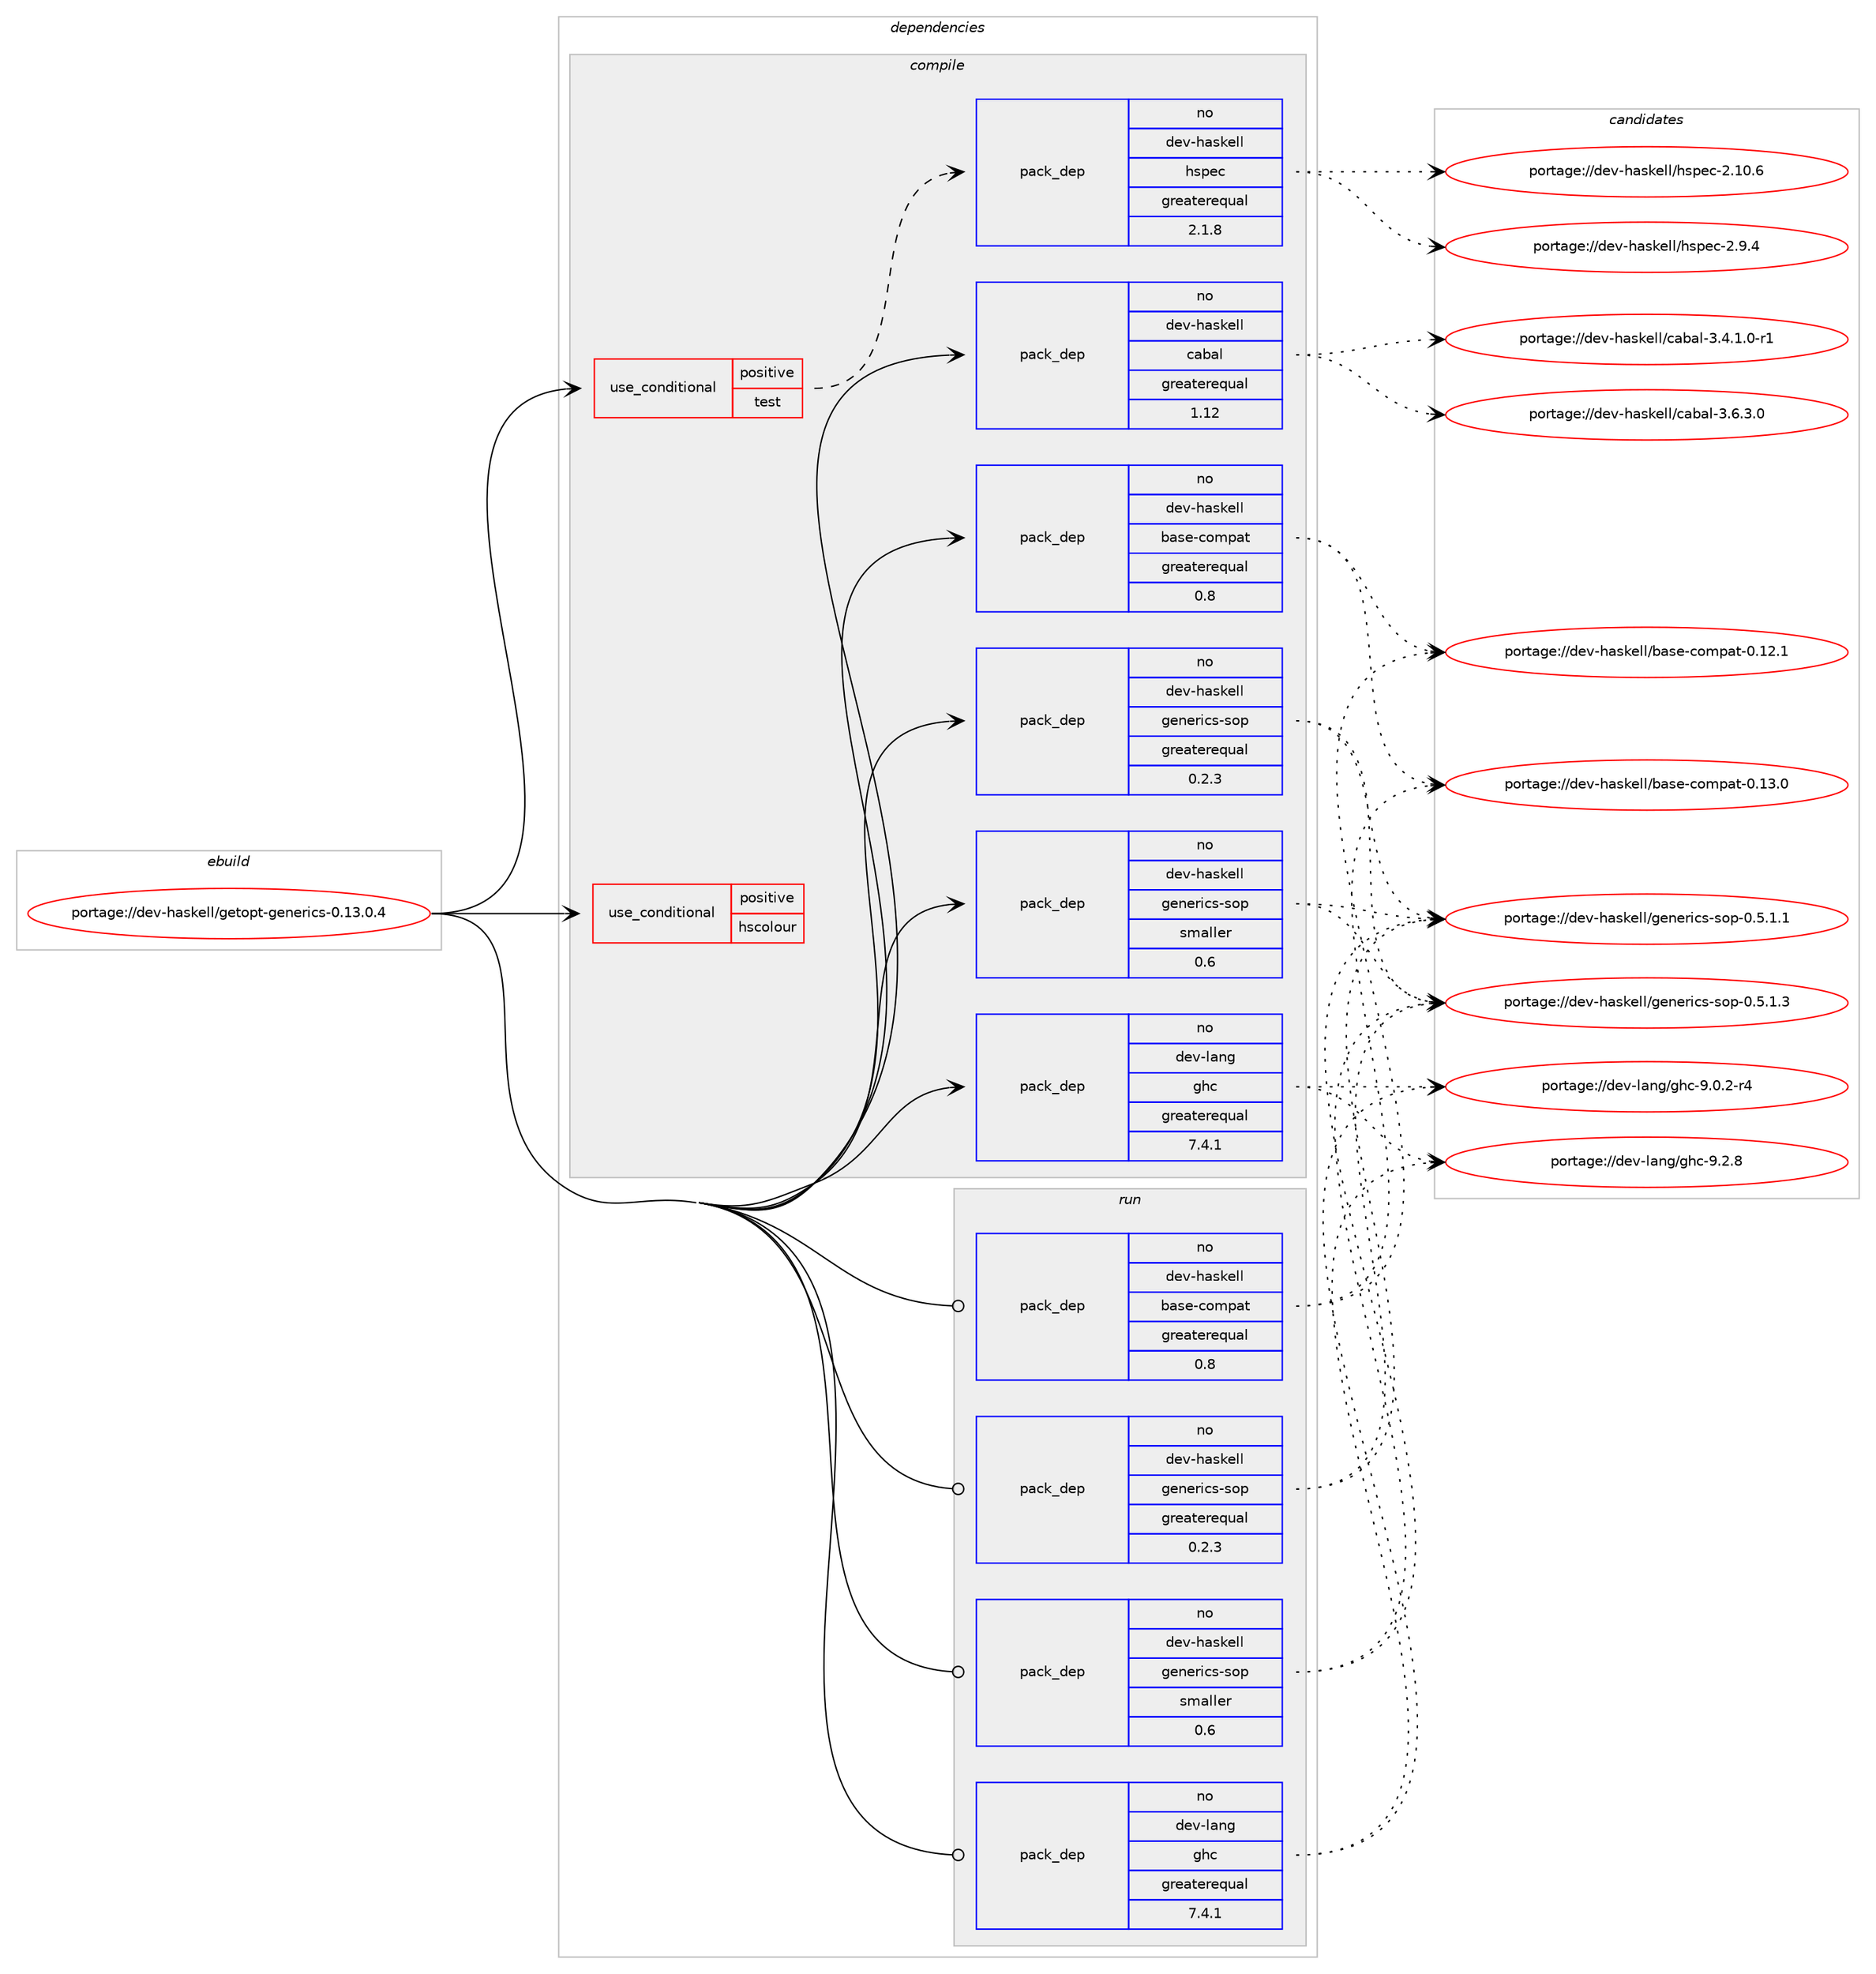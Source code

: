 digraph prolog {

# *************
# Graph options
# *************

newrank=true;
concentrate=true;
compound=true;
graph [rankdir=LR,fontname=Helvetica,fontsize=10,ranksep=1.5];#, ranksep=2.5, nodesep=0.2];
edge  [arrowhead=vee];
node  [fontname=Helvetica,fontsize=10];

# **********
# The ebuild
# **********

subgraph cluster_leftcol {
color=gray;
rank=same;
label=<<i>ebuild</i>>;
id [label="portage://dev-haskell/getopt-generics-0.13.0.4", color=red, width=4, href="../dev-haskell/getopt-generics-0.13.0.4.svg"];
}

# ****************
# The dependencies
# ****************

subgraph cluster_midcol {
color=gray;
label=<<i>dependencies</i>>;
subgraph cluster_compile {
fillcolor="#eeeeee";
style=filled;
label=<<i>compile</i>>;
subgraph cond19832 {
dependency37580 [label=<<TABLE BORDER="0" CELLBORDER="1" CELLSPACING="0" CELLPADDING="4"><TR><TD ROWSPAN="3" CELLPADDING="10">use_conditional</TD></TR><TR><TD>positive</TD></TR><TR><TD>hscolour</TD></TR></TABLE>>, shape=none, color=red];
# *** BEGIN UNKNOWN DEPENDENCY TYPE (TODO) ***
# dependency37580 -> package_dependency(portage://dev-haskell/getopt-generics-0.13.0.4,install,no,dev-haskell,hscolour,none,[,,],[],[])
# *** END UNKNOWN DEPENDENCY TYPE (TODO) ***

}
id:e -> dependency37580:w [weight=20,style="solid",arrowhead="vee"];
subgraph cond19833 {
dependency37581 [label=<<TABLE BORDER="0" CELLBORDER="1" CELLSPACING="0" CELLPADDING="4"><TR><TD ROWSPAN="3" CELLPADDING="10">use_conditional</TD></TR><TR><TD>positive</TD></TR><TR><TD>test</TD></TR></TABLE>>, shape=none, color=red];
subgraph pack16799 {
dependency37582 [label=<<TABLE BORDER="0" CELLBORDER="1" CELLSPACING="0" CELLPADDING="4" WIDTH="220"><TR><TD ROWSPAN="6" CELLPADDING="30">pack_dep</TD></TR><TR><TD WIDTH="110">no</TD></TR><TR><TD>dev-haskell</TD></TR><TR><TD>hspec</TD></TR><TR><TD>greaterequal</TD></TR><TR><TD>2.1.8</TD></TR></TABLE>>, shape=none, color=blue];
}
dependency37581:e -> dependency37582:w [weight=20,style="dashed",arrowhead="vee"];
# *** BEGIN UNKNOWN DEPENDENCY TYPE (TODO) ***
# dependency37581 -> package_dependency(portage://dev-haskell/getopt-generics-0.13.0.4,install,no,dev-haskell,quickcheck,none,[,,],[],[])
# *** END UNKNOWN DEPENDENCY TYPE (TODO) ***

# *** BEGIN UNKNOWN DEPENDENCY TYPE (TODO) ***
# dependency37581 -> package_dependency(portage://dev-haskell/getopt-generics-0.13.0.4,install,no,dev-haskell,safe,none,[,,],[],[])
# *** END UNKNOWN DEPENDENCY TYPE (TODO) ***

# *** BEGIN UNKNOWN DEPENDENCY TYPE (TODO) ***
# dependency37581 -> package_dependency(portage://dev-haskell/getopt-generics-0.13.0.4,install,no,dev-haskell,silently,none,[,,],[],[])
# *** END UNKNOWN DEPENDENCY TYPE (TODO) ***

}
id:e -> dependency37581:w [weight=20,style="solid",arrowhead="vee"];
subgraph pack16800 {
dependency37583 [label=<<TABLE BORDER="0" CELLBORDER="1" CELLSPACING="0" CELLPADDING="4" WIDTH="220"><TR><TD ROWSPAN="6" CELLPADDING="30">pack_dep</TD></TR><TR><TD WIDTH="110">no</TD></TR><TR><TD>dev-haskell</TD></TR><TR><TD>base-compat</TD></TR><TR><TD>greaterequal</TD></TR><TR><TD>0.8</TD></TR></TABLE>>, shape=none, color=blue];
}
id:e -> dependency37583:w [weight=20,style="solid",arrowhead="vee"];
# *** BEGIN UNKNOWN DEPENDENCY TYPE (TODO) ***
# id -> package_dependency(portage://dev-haskell/getopt-generics-0.13.0.4,install,no,dev-haskell,base-orphans,none,[,,],any_same_slot,[use(optenable(profile),none)])
# *** END UNKNOWN DEPENDENCY TYPE (TODO) ***

subgraph pack16801 {
dependency37584 [label=<<TABLE BORDER="0" CELLBORDER="1" CELLSPACING="0" CELLPADDING="4" WIDTH="220"><TR><TD ROWSPAN="6" CELLPADDING="30">pack_dep</TD></TR><TR><TD WIDTH="110">no</TD></TR><TR><TD>dev-haskell</TD></TR><TR><TD>cabal</TD></TR><TR><TD>greaterequal</TD></TR><TR><TD>1.12</TD></TR></TABLE>>, shape=none, color=blue];
}
id:e -> dependency37584:w [weight=20,style="solid",arrowhead="vee"];
subgraph pack16802 {
dependency37585 [label=<<TABLE BORDER="0" CELLBORDER="1" CELLSPACING="0" CELLPADDING="4" WIDTH="220"><TR><TD ROWSPAN="6" CELLPADDING="30">pack_dep</TD></TR><TR><TD WIDTH="110">no</TD></TR><TR><TD>dev-haskell</TD></TR><TR><TD>generics-sop</TD></TR><TR><TD>greaterequal</TD></TR><TR><TD>0.2.3</TD></TR></TABLE>>, shape=none, color=blue];
}
id:e -> dependency37585:w [weight=20,style="solid",arrowhead="vee"];
subgraph pack16803 {
dependency37586 [label=<<TABLE BORDER="0" CELLBORDER="1" CELLSPACING="0" CELLPADDING="4" WIDTH="220"><TR><TD ROWSPAN="6" CELLPADDING="30">pack_dep</TD></TR><TR><TD WIDTH="110">no</TD></TR><TR><TD>dev-haskell</TD></TR><TR><TD>generics-sop</TD></TR><TR><TD>smaller</TD></TR><TR><TD>0.6</TD></TR></TABLE>>, shape=none, color=blue];
}
id:e -> dependency37586:w [weight=20,style="solid",arrowhead="vee"];
# *** BEGIN UNKNOWN DEPENDENCY TYPE (TODO) ***
# id -> package_dependency(portage://dev-haskell/getopt-generics-0.13.0.4,install,no,dev-haskell,tagged,none,[,,],any_same_slot,[use(optenable(profile),none)])
# *** END UNKNOWN DEPENDENCY TYPE (TODO) ***

subgraph pack16804 {
dependency37587 [label=<<TABLE BORDER="0" CELLBORDER="1" CELLSPACING="0" CELLPADDING="4" WIDTH="220"><TR><TD ROWSPAN="6" CELLPADDING="30">pack_dep</TD></TR><TR><TD WIDTH="110">no</TD></TR><TR><TD>dev-lang</TD></TR><TR><TD>ghc</TD></TR><TR><TD>greaterequal</TD></TR><TR><TD>7.4.1</TD></TR></TABLE>>, shape=none, color=blue];
}
id:e -> dependency37587:w [weight=20,style="solid",arrowhead="vee"];
}
subgraph cluster_compileandrun {
fillcolor="#eeeeee";
style=filled;
label=<<i>compile and run</i>>;
}
subgraph cluster_run {
fillcolor="#eeeeee";
style=filled;
label=<<i>run</i>>;
subgraph pack16805 {
dependency37588 [label=<<TABLE BORDER="0" CELLBORDER="1" CELLSPACING="0" CELLPADDING="4" WIDTH="220"><TR><TD ROWSPAN="6" CELLPADDING="30">pack_dep</TD></TR><TR><TD WIDTH="110">no</TD></TR><TR><TD>dev-haskell</TD></TR><TR><TD>base-compat</TD></TR><TR><TD>greaterequal</TD></TR><TR><TD>0.8</TD></TR></TABLE>>, shape=none, color=blue];
}
id:e -> dependency37588:w [weight=20,style="solid",arrowhead="odot"];
# *** BEGIN UNKNOWN DEPENDENCY TYPE (TODO) ***
# id -> package_dependency(portage://dev-haskell/getopt-generics-0.13.0.4,run,no,dev-haskell,base-orphans,none,[,,],any_same_slot,[use(optenable(profile),none)])
# *** END UNKNOWN DEPENDENCY TYPE (TODO) ***

subgraph pack16806 {
dependency37589 [label=<<TABLE BORDER="0" CELLBORDER="1" CELLSPACING="0" CELLPADDING="4" WIDTH="220"><TR><TD ROWSPAN="6" CELLPADDING="30">pack_dep</TD></TR><TR><TD WIDTH="110">no</TD></TR><TR><TD>dev-haskell</TD></TR><TR><TD>generics-sop</TD></TR><TR><TD>greaterequal</TD></TR><TR><TD>0.2.3</TD></TR></TABLE>>, shape=none, color=blue];
}
id:e -> dependency37589:w [weight=20,style="solid",arrowhead="odot"];
subgraph pack16807 {
dependency37590 [label=<<TABLE BORDER="0" CELLBORDER="1" CELLSPACING="0" CELLPADDING="4" WIDTH="220"><TR><TD ROWSPAN="6" CELLPADDING="30">pack_dep</TD></TR><TR><TD WIDTH="110">no</TD></TR><TR><TD>dev-haskell</TD></TR><TR><TD>generics-sop</TD></TR><TR><TD>smaller</TD></TR><TR><TD>0.6</TD></TR></TABLE>>, shape=none, color=blue];
}
id:e -> dependency37590:w [weight=20,style="solid",arrowhead="odot"];
# *** BEGIN UNKNOWN DEPENDENCY TYPE (TODO) ***
# id -> package_dependency(portage://dev-haskell/getopt-generics-0.13.0.4,run,no,dev-haskell,tagged,none,[,,],any_same_slot,[use(optenable(profile),none)])
# *** END UNKNOWN DEPENDENCY TYPE (TODO) ***

subgraph pack16808 {
dependency37591 [label=<<TABLE BORDER="0" CELLBORDER="1" CELLSPACING="0" CELLPADDING="4" WIDTH="220"><TR><TD ROWSPAN="6" CELLPADDING="30">pack_dep</TD></TR><TR><TD WIDTH="110">no</TD></TR><TR><TD>dev-lang</TD></TR><TR><TD>ghc</TD></TR><TR><TD>greaterequal</TD></TR><TR><TD>7.4.1</TD></TR></TABLE>>, shape=none, color=blue];
}
id:e -> dependency37591:w [weight=20,style="solid",arrowhead="odot"];
# *** BEGIN UNKNOWN DEPENDENCY TYPE (TODO) ***
# id -> package_dependency(portage://dev-haskell/getopt-generics-0.13.0.4,run,no,dev-lang,ghc,none,[,,],any_same_slot,[use(optenable(profile),none)])
# *** END UNKNOWN DEPENDENCY TYPE (TODO) ***

}
}

# **************
# The candidates
# **************

subgraph cluster_choices {
rank=same;
color=gray;
label=<<i>candidates</i>>;

subgraph choice16799 {
color=black;
nodesep=1;
choice1001011184510497115107101108108471041151121019945504649484654 [label="portage://dev-haskell/hspec-2.10.6", color=red, width=4,href="../dev-haskell/hspec-2.10.6.svg"];
choice10010111845104971151071011081084710411511210199455046574652 [label="portage://dev-haskell/hspec-2.9.4", color=red, width=4,href="../dev-haskell/hspec-2.9.4.svg"];
dependency37582:e -> choice1001011184510497115107101108108471041151121019945504649484654:w [style=dotted,weight="100"];
dependency37582:e -> choice10010111845104971151071011081084710411511210199455046574652:w [style=dotted,weight="100"];
}
subgraph choice16800 {
color=black;
nodesep=1;
choice100101118451049711510710110810847989711510145991111091129711645484649504649 [label="portage://dev-haskell/base-compat-0.12.1", color=red, width=4,href="../dev-haskell/base-compat-0.12.1.svg"];
choice100101118451049711510710110810847989711510145991111091129711645484649514648 [label="portage://dev-haskell/base-compat-0.13.0", color=red, width=4,href="../dev-haskell/base-compat-0.13.0.svg"];
dependency37583:e -> choice100101118451049711510710110810847989711510145991111091129711645484649504649:w [style=dotted,weight="100"];
dependency37583:e -> choice100101118451049711510710110810847989711510145991111091129711645484649514648:w [style=dotted,weight="100"];
}
subgraph choice16801 {
color=black;
nodesep=1;
choice1001011184510497115107101108108479997989710845514652464946484511449 [label="portage://dev-haskell/cabal-3.4.1.0-r1", color=red, width=4,href="../dev-haskell/cabal-3.4.1.0-r1.svg"];
choice100101118451049711510710110810847999798971084551465446514648 [label="portage://dev-haskell/cabal-3.6.3.0", color=red, width=4,href="../dev-haskell/cabal-3.6.3.0.svg"];
dependency37584:e -> choice1001011184510497115107101108108479997989710845514652464946484511449:w [style=dotted,weight="100"];
dependency37584:e -> choice100101118451049711510710110810847999798971084551465446514648:w [style=dotted,weight="100"];
}
subgraph choice16802 {
color=black;
nodesep=1;
choice10010111845104971151071011081084710310111010111410599115451151111124548465346494649 [label="portage://dev-haskell/generics-sop-0.5.1.1", color=red, width=4,href="../dev-haskell/generics-sop-0.5.1.1.svg"];
choice10010111845104971151071011081084710310111010111410599115451151111124548465346494651 [label="portage://dev-haskell/generics-sop-0.5.1.3", color=red, width=4,href="../dev-haskell/generics-sop-0.5.1.3.svg"];
dependency37585:e -> choice10010111845104971151071011081084710310111010111410599115451151111124548465346494649:w [style=dotted,weight="100"];
dependency37585:e -> choice10010111845104971151071011081084710310111010111410599115451151111124548465346494651:w [style=dotted,weight="100"];
}
subgraph choice16803 {
color=black;
nodesep=1;
choice10010111845104971151071011081084710310111010111410599115451151111124548465346494649 [label="portage://dev-haskell/generics-sop-0.5.1.1", color=red, width=4,href="../dev-haskell/generics-sop-0.5.1.1.svg"];
choice10010111845104971151071011081084710310111010111410599115451151111124548465346494651 [label="portage://dev-haskell/generics-sop-0.5.1.3", color=red, width=4,href="../dev-haskell/generics-sop-0.5.1.3.svg"];
dependency37586:e -> choice10010111845104971151071011081084710310111010111410599115451151111124548465346494649:w [style=dotted,weight="100"];
dependency37586:e -> choice10010111845104971151071011081084710310111010111410599115451151111124548465346494651:w [style=dotted,weight="100"];
}
subgraph choice16804 {
color=black;
nodesep=1;
choice100101118451089711010347103104994557464846504511452 [label="portage://dev-lang/ghc-9.0.2-r4", color=red, width=4,href="../dev-lang/ghc-9.0.2-r4.svg"];
choice10010111845108971101034710310499455746504656 [label="portage://dev-lang/ghc-9.2.8", color=red, width=4,href="../dev-lang/ghc-9.2.8.svg"];
dependency37587:e -> choice100101118451089711010347103104994557464846504511452:w [style=dotted,weight="100"];
dependency37587:e -> choice10010111845108971101034710310499455746504656:w [style=dotted,weight="100"];
}
subgraph choice16805 {
color=black;
nodesep=1;
choice100101118451049711510710110810847989711510145991111091129711645484649504649 [label="portage://dev-haskell/base-compat-0.12.1", color=red, width=4,href="../dev-haskell/base-compat-0.12.1.svg"];
choice100101118451049711510710110810847989711510145991111091129711645484649514648 [label="portage://dev-haskell/base-compat-0.13.0", color=red, width=4,href="../dev-haskell/base-compat-0.13.0.svg"];
dependency37588:e -> choice100101118451049711510710110810847989711510145991111091129711645484649504649:w [style=dotted,weight="100"];
dependency37588:e -> choice100101118451049711510710110810847989711510145991111091129711645484649514648:w [style=dotted,weight="100"];
}
subgraph choice16806 {
color=black;
nodesep=1;
choice10010111845104971151071011081084710310111010111410599115451151111124548465346494649 [label="portage://dev-haskell/generics-sop-0.5.1.1", color=red, width=4,href="../dev-haskell/generics-sop-0.5.1.1.svg"];
choice10010111845104971151071011081084710310111010111410599115451151111124548465346494651 [label="portage://dev-haskell/generics-sop-0.5.1.3", color=red, width=4,href="../dev-haskell/generics-sop-0.5.1.3.svg"];
dependency37589:e -> choice10010111845104971151071011081084710310111010111410599115451151111124548465346494649:w [style=dotted,weight="100"];
dependency37589:e -> choice10010111845104971151071011081084710310111010111410599115451151111124548465346494651:w [style=dotted,weight="100"];
}
subgraph choice16807 {
color=black;
nodesep=1;
choice10010111845104971151071011081084710310111010111410599115451151111124548465346494649 [label="portage://dev-haskell/generics-sop-0.5.1.1", color=red, width=4,href="../dev-haskell/generics-sop-0.5.1.1.svg"];
choice10010111845104971151071011081084710310111010111410599115451151111124548465346494651 [label="portage://dev-haskell/generics-sop-0.5.1.3", color=red, width=4,href="../dev-haskell/generics-sop-0.5.1.3.svg"];
dependency37590:e -> choice10010111845104971151071011081084710310111010111410599115451151111124548465346494649:w [style=dotted,weight="100"];
dependency37590:e -> choice10010111845104971151071011081084710310111010111410599115451151111124548465346494651:w [style=dotted,weight="100"];
}
subgraph choice16808 {
color=black;
nodesep=1;
choice100101118451089711010347103104994557464846504511452 [label="portage://dev-lang/ghc-9.0.2-r4", color=red, width=4,href="../dev-lang/ghc-9.0.2-r4.svg"];
choice10010111845108971101034710310499455746504656 [label="portage://dev-lang/ghc-9.2.8", color=red, width=4,href="../dev-lang/ghc-9.2.8.svg"];
dependency37591:e -> choice100101118451089711010347103104994557464846504511452:w [style=dotted,weight="100"];
dependency37591:e -> choice10010111845108971101034710310499455746504656:w [style=dotted,weight="100"];
}
}

}
